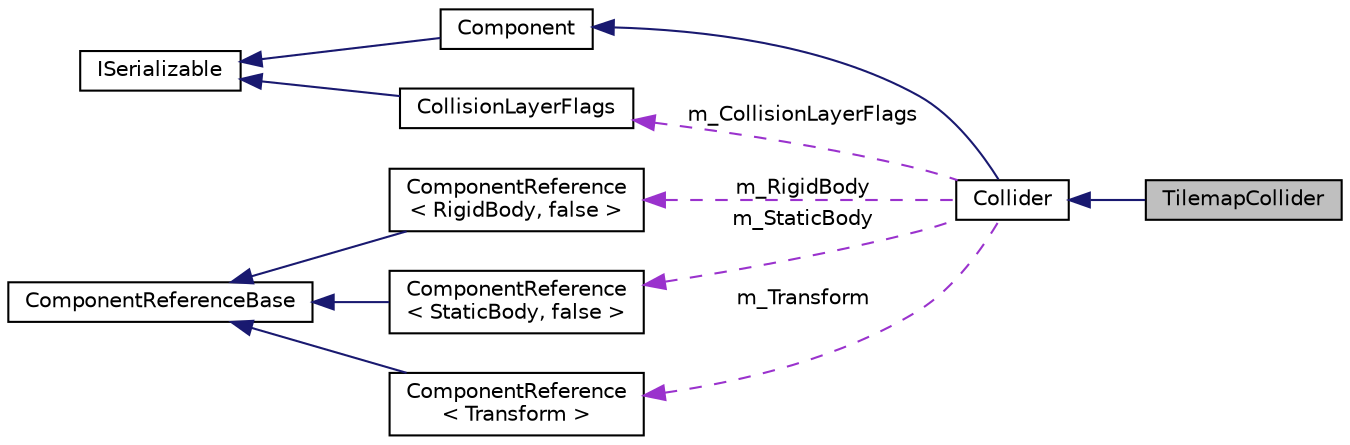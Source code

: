 digraph "TilemapCollider"
{
 // LATEX_PDF_SIZE
  edge [fontname="Helvetica",fontsize="10",labelfontname="Helvetica",labelfontsize="10"];
  node [fontname="Helvetica",fontsize="10",shape=record];
  rankdir="LR";
  Node1 [label="TilemapCollider",height=0.2,width=0.4,color="black", fillcolor="grey75", style="filled", fontcolor="black",tooltip="Circle-shaped Collider."];
  Node2 -> Node1 [dir="back",color="midnightblue",fontsize="10",style="solid",fontname="Helvetica"];
  Node2 [label="Collider",height=0.2,width=0.4,color="black", fillcolor="white", style="filled",URL="$d0/d62/classCollider.html",tooltip="component which is used for detecting collisions and information about them"];
  Node3 -> Node2 [dir="back",color="midnightblue",fontsize="10",style="solid",fontname="Helvetica"];
  Node3 [label="Component",height=0.2,width=0.4,color="black", fillcolor="white", style="filled",URL="$d8/d6b/classComponent.html",tooltip=" "];
  Node4 -> Node3 [dir="back",color="midnightblue",fontsize="10",style="solid",fontname="Helvetica"];
  Node4 [label="ISerializable",height=0.2,width=0.4,color="black", fillcolor="white", style="filled",URL="$db/df8/classISerializable.html",tooltip="interface for all serializable objects"];
  Node5 -> Node2 [dir="back",color="darkorchid3",fontsize="10",style="dashed",label=" m_RigidBody" ,fontname="Helvetica"];
  Node5 [label="ComponentReference\l\< RigidBody, false \>",height=0.2,width=0.4,color="black", fillcolor="white", style="filled",URL="$df/d02/classComponentReference.html",tooltip=" "];
  Node6 -> Node5 [dir="back",color="midnightblue",fontsize="10",style="solid",fontname="Helvetica"];
  Node6 [label="ComponentReferenceBase",height=0.2,width=0.4,color="black", fillcolor="white", style="filled",URL="$db/d86/classComponentReferenceBase.html",tooltip="abstract base class for templatized ComponentReferences"];
  Node7 -> Node2 [dir="back",color="darkorchid3",fontsize="10",style="dashed",label=" m_StaticBody" ,fontname="Helvetica"];
  Node7 [label="ComponentReference\l\< StaticBody, false \>",height=0.2,width=0.4,color="black", fillcolor="white", style="filled",URL="$df/d02/classComponentReference.html",tooltip=" "];
  Node6 -> Node7 [dir="back",color="midnightblue",fontsize="10",style="solid",fontname="Helvetica"];
  Node8 -> Node2 [dir="back",color="darkorchid3",fontsize="10",style="dashed",label=" m_CollisionLayerFlags" ,fontname="Helvetica"];
  Node8 [label="CollisionLayerFlags",height=0.2,width=0.4,color="black", fillcolor="white", style="filled",URL="$d6/d5e/classCollisionLayerFlags.html",tooltip=" "];
  Node4 -> Node8 [dir="back",color="midnightblue",fontsize="10",style="solid",fontname="Helvetica"];
  Node9 -> Node2 [dir="back",color="darkorchid3",fontsize="10",style="dashed",label=" m_Transform" ,fontname="Helvetica"];
  Node9 [label="ComponentReference\l\< Transform \>",height=0.2,width=0.4,color="black", fillcolor="white", style="filled",URL="$df/d02/classComponentReference.html",tooltip=" "];
  Node6 -> Node9 [dir="back",color="midnightblue",fontsize="10",style="solid",fontname="Helvetica"];
}
